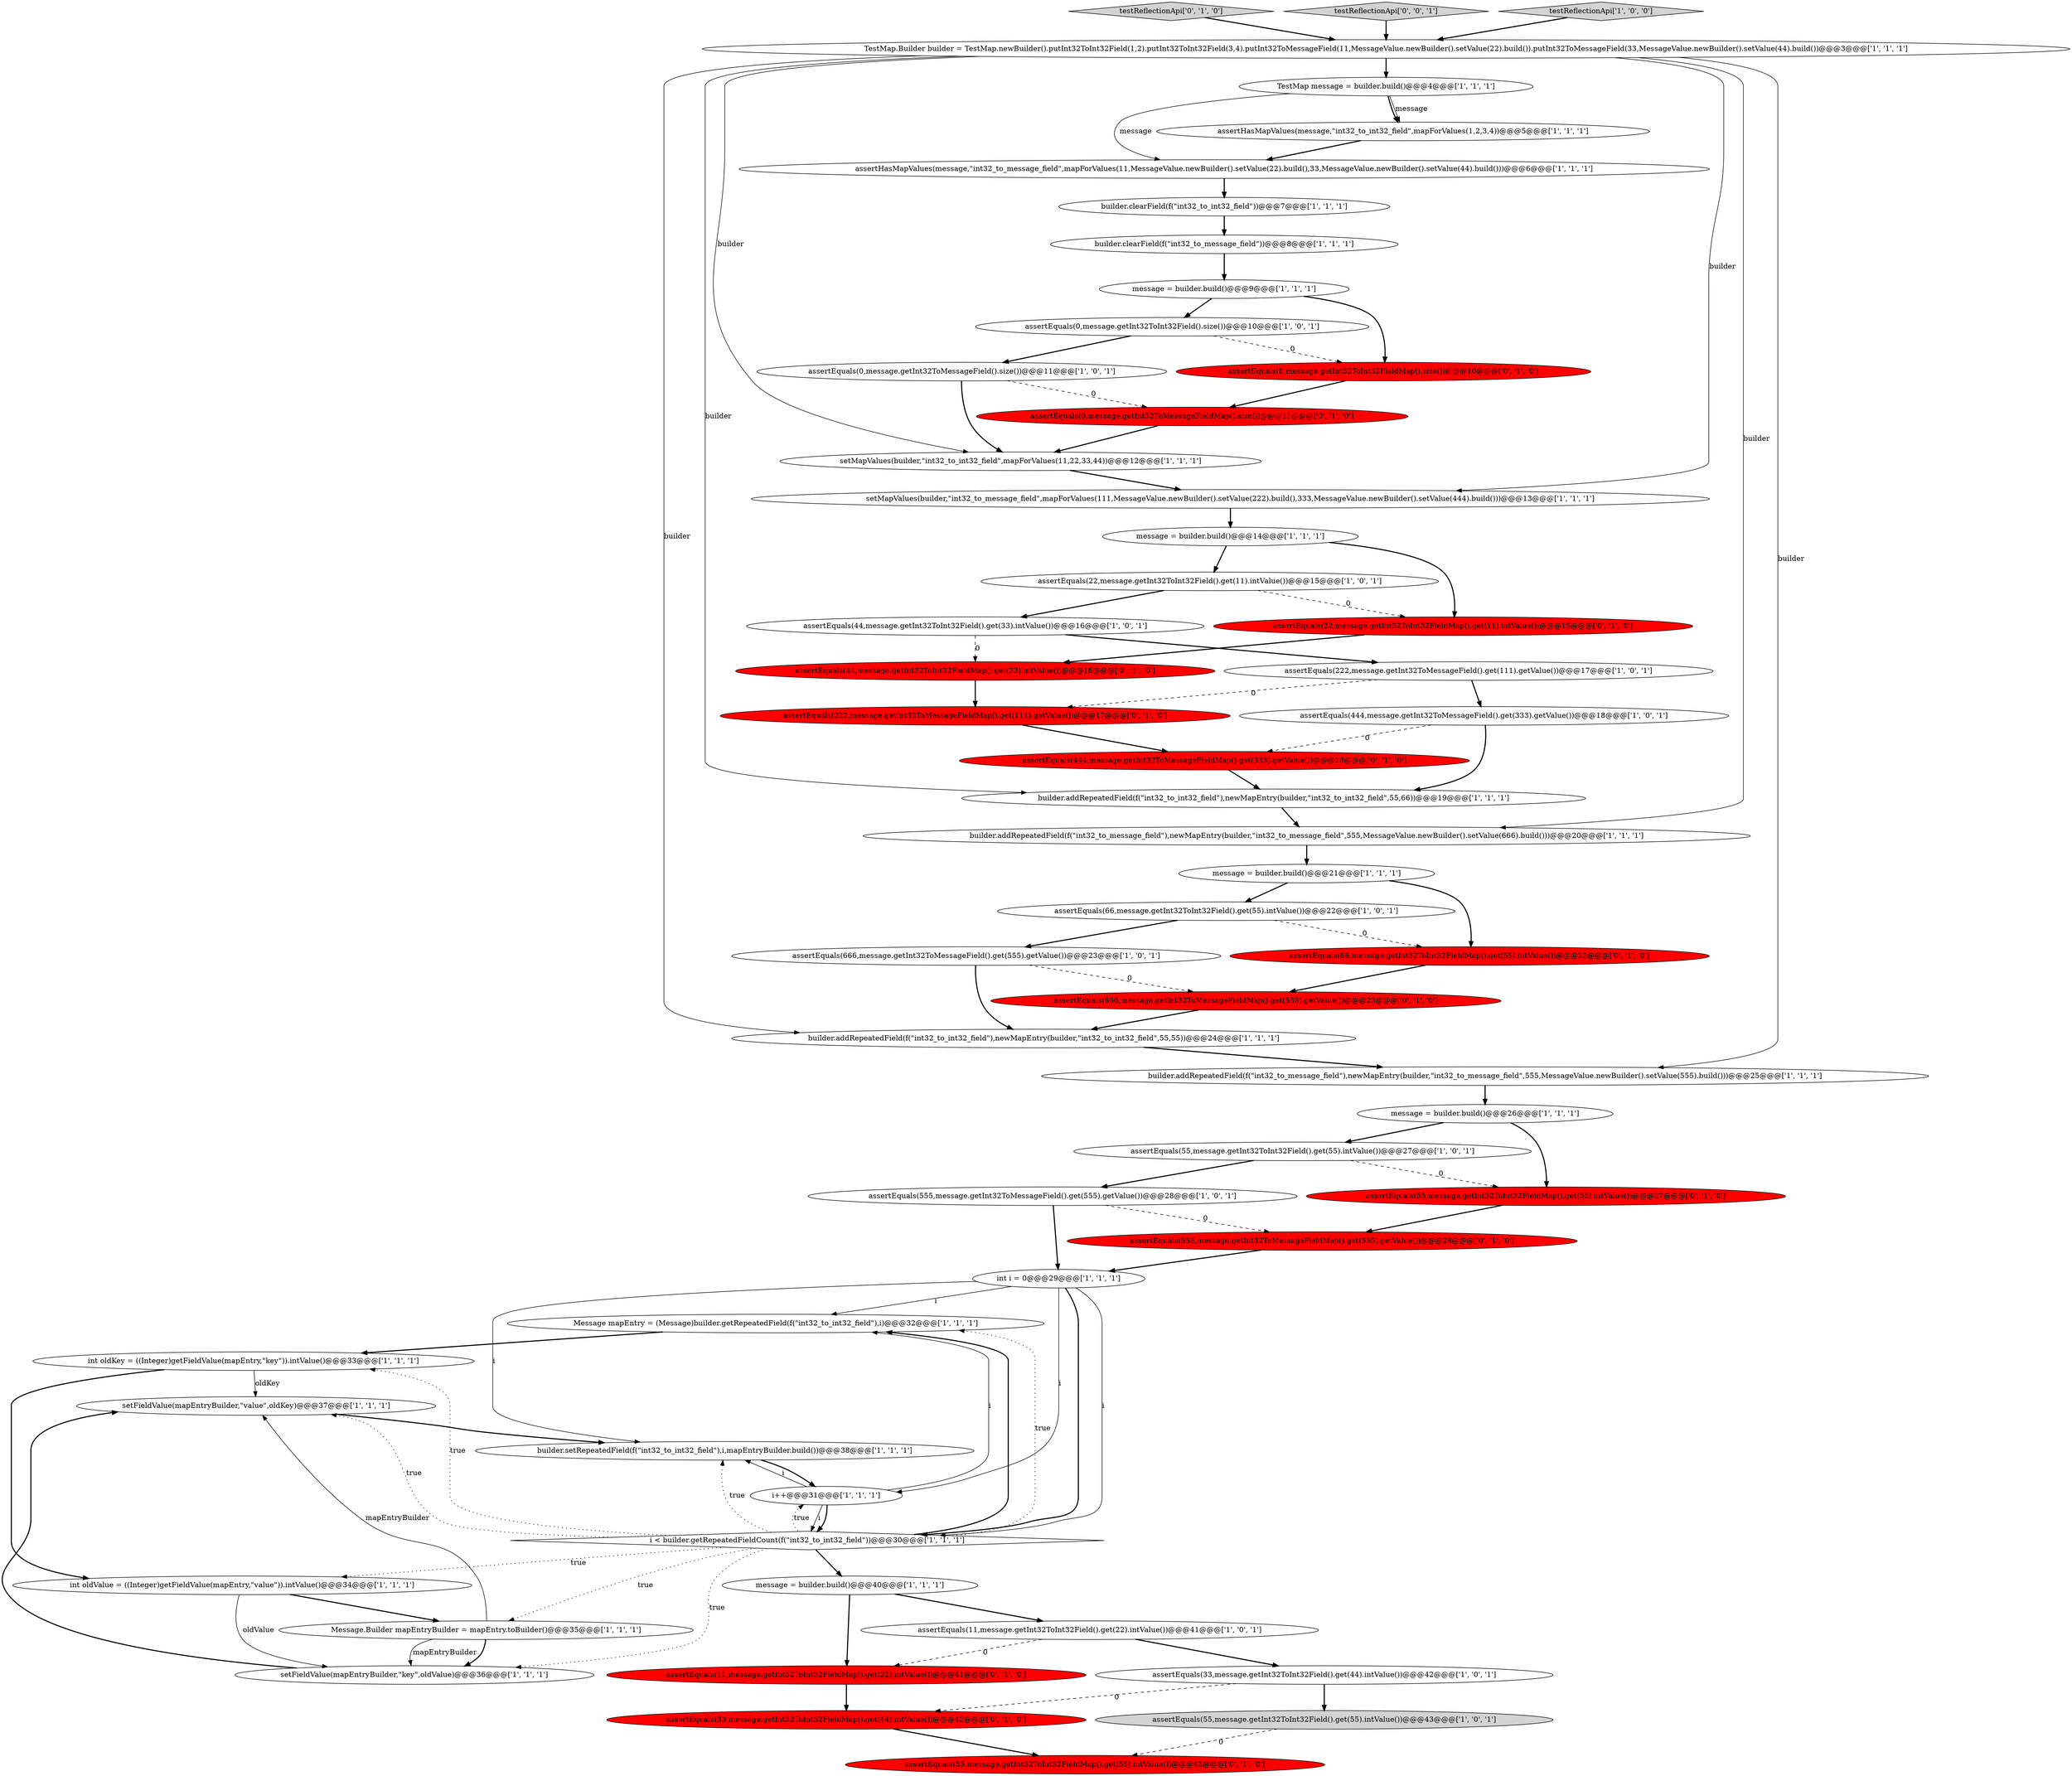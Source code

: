 digraph {
3 [style = filled, label = "message = builder.build()@@@9@@@['1', '1', '1']", fillcolor = white, shape = ellipse image = "AAA0AAABBB1BBB"];
7 [style = filled, label = "setFieldValue(mapEntryBuilder,\"value\",oldKey)@@@37@@@['1', '1', '1']", fillcolor = white, shape = ellipse image = "AAA0AAABBB1BBB"];
24 [style = filled, label = "message = builder.build()@@@21@@@['1', '1', '1']", fillcolor = white, shape = ellipse image = "AAA0AAABBB1BBB"];
53 [style = filled, label = "assertEquals(66,message.getInt32ToInt32FieldMap().get(55).intValue())@@@22@@@['0', '1', '0']", fillcolor = red, shape = ellipse image = "AAA1AAABBB2BBB"];
49 [style = filled, label = "assertEquals(0,message.getInt32ToInt32FieldMap().size())@@@10@@@['0', '1', '0']", fillcolor = red, shape = ellipse image = "AAA1AAABBB2BBB"];
47 [style = filled, label = "assertEquals(666,message.getInt32ToMessageFieldMap().get(555).getValue())@@@23@@@['0', '1', '0']", fillcolor = red, shape = ellipse image = "AAA1AAABBB2BBB"];
46 [style = filled, label = "assertEquals(11,message.getInt32ToInt32FieldMap().get(22).intValue())@@@41@@@['0', '1', '0']", fillcolor = red, shape = ellipse image = "AAA1AAABBB2BBB"];
10 [style = filled, label = "TestMap message = builder.build()@@@4@@@['1', '1', '1']", fillcolor = white, shape = ellipse image = "AAA0AAABBB1BBB"];
2 [style = filled, label = "builder.addRepeatedField(f(\"int32_to_int32_field\"),newMapEntry(builder,\"int32_to_int32_field\",55,66))@@@19@@@['1', '1', '1']", fillcolor = white, shape = ellipse image = "AAA0AAABBB1BBB"];
26 [style = filled, label = "assertEquals(33,message.getInt32ToInt32Field().get(44).intValue())@@@42@@@['1', '0', '1']", fillcolor = white, shape = ellipse image = "AAA0AAABBB1BBB"];
11 [style = filled, label = "assertEquals(22,message.getInt32ToInt32Field().get(11).intValue())@@@15@@@['1', '0', '1']", fillcolor = white, shape = ellipse image = "AAA0AAABBB1BBB"];
51 [style = filled, label = "testReflectionApi['0', '1', '0']", fillcolor = lightgray, shape = diamond image = "AAA0AAABBB2BBB"];
52 [style = filled, label = "assertEquals(222,message.getInt32ToMessageFieldMap().get(111).getValue())@@@17@@@['0', '1', '0']", fillcolor = red, shape = ellipse image = "AAA1AAABBB2BBB"];
5 [style = filled, label = "assertHasMapValues(message,\"int32_to_message_field\",mapForValues(11,MessageValue.newBuilder().setValue(22).build(),33,MessageValue.newBuilder().setValue(44).build()))@@@6@@@['1', '1', '1']", fillcolor = white, shape = ellipse image = "AAA0AAABBB1BBB"];
20 [style = filled, label = "setMapValues(builder,\"int32_to_message_field\",mapForValues(111,MessageValue.newBuilder().setValue(222).build(),333,MessageValue.newBuilder().setValue(444).build()))@@@13@@@['1', '1', '1']", fillcolor = white, shape = ellipse image = "AAA0AAABBB1BBB"];
25 [style = filled, label = "assertEquals(0,message.getInt32ToMessageField().size())@@@11@@@['1', '0', '1']", fillcolor = white, shape = ellipse image = "AAA0AAABBB1BBB"];
27 [style = filled, label = "assertEquals(444,message.getInt32ToMessageField().get(333).getValue())@@@18@@@['1', '0', '1']", fillcolor = white, shape = ellipse image = "AAA0AAABBB1BBB"];
36 [style = filled, label = "setFieldValue(mapEntryBuilder,\"key\",oldValue)@@@36@@@['1', '1', '1']", fillcolor = white, shape = ellipse image = "AAA0AAABBB1BBB"];
37 [style = filled, label = "builder.clearField(f(\"int32_to_int32_field\"))@@@7@@@['1', '1', '1']", fillcolor = white, shape = ellipse image = "AAA0AAABBB1BBB"];
55 [style = filled, label = "testReflectionApi['0', '0', '1']", fillcolor = lightgray, shape = diamond image = "AAA0AAABBB3BBB"];
54 [style = filled, label = "assertEquals(555,message.getInt32ToMessageFieldMap().get(555).getValue())@@@28@@@['0', '1', '0']", fillcolor = red, shape = ellipse image = "AAA1AAABBB2BBB"];
43 [style = filled, label = "assertEquals(55,message.getInt32ToInt32FieldMap().get(55).intValue())@@@43@@@['0', '1', '0']", fillcolor = red, shape = ellipse image = "AAA1AAABBB2BBB"];
14 [style = filled, label = "builder.addRepeatedField(f(\"int32_to_message_field\"),newMapEntry(builder,\"int32_to_message_field\",555,MessageValue.newBuilder().setValue(666).build()))@@@20@@@['1', '1', '1']", fillcolor = white, shape = ellipse image = "AAA0AAABBB1BBB"];
15 [style = filled, label = "Message mapEntry = (Message)builder.getRepeatedField(f(\"int32_to_int32_field\"),i)@@@32@@@['1', '1', '1']", fillcolor = white, shape = ellipse image = "AAA0AAABBB1BBB"];
9 [style = filled, label = "assertEquals(555,message.getInt32ToMessageField().get(555).getValue())@@@28@@@['1', '0', '1']", fillcolor = white, shape = ellipse image = "AAA0AAABBB1BBB"];
8 [style = filled, label = "builder.setRepeatedField(f(\"int32_to_int32_field\"),i,mapEntryBuilder.build())@@@38@@@['1', '1', '1']", fillcolor = white, shape = ellipse image = "AAA0AAABBB1BBB"];
0 [style = filled, label = "assertEquals(0,message.getInt32ToInt32Field().size())@@@10@@@['1', '0', '1']", fillcolor = white, shape = ellipse image = "AAA0AAABBB1BBB"];
33 [style = filled, label = "int oldKey = ((Integer)getFieldValue(mapEntry,\"key\")).intValue()@@@33@@@['1', '1', '1']", fillcolor = white, shape = ellipse image = "AAA0AAABBB1BBB"];
40 [style = filled, label = "Message.Builder mapEntryBuilder = mapEntry.toBuilder()@@@35@@@['1', '1', '1']", fillcolor = white, shape = ellipse image = "AAA0AAABBB1BBB"];
18 [style = filled, label = "int oldValue = ((Integer)getFieldValue(mapEntry,\"value\")).intValue()@@@34@@@['1', '1', '1']", fillcolor = white, shape = ellipse image = "AAA0AAABBB1BBB"];
29 [style = filled, label = "testReflectionApi['1', '0', '0']", fillcolor = lightgray, shape = diamond image = "AAA0AAABBB1BBB"];
34 [style = filled, label = "message = builder.build()@@@40@@@['1', '1', '1']", fillcolor = white, shape = ellipse image = "AAA0AAABBB1BBB"];
39 [style = filled, label = "TestMap.Builder builder = TestMap.newBuilder().putInt32ToInt32Field(1,2).putInt32ToInt32Field(3,4).putInt32ToMessageField(11,MessageValue.newBuilder().setValue(22).build()).putInt32ToMessageField(33,MessageValue.newBuilder().setValue(44).build())@@@3@@@['1', '1', '1']", fillcolor = white, shape = ellipse image = "AAA0AAABBB1BBB"];
19 [style = filled, label = "int i = 0@@@29@@@['1', '1', '1']", fillcolor = white, shape = ellipse image = "AAA0AAABBB1BBB"];
4 [style = filled, label = "builder.addRepeatedField(f(\"int32_to_int32_field\"),newMapEntry(builder,\"int32_to_int32_field\",55,55))@@@24@@@['1', '1', '1']", fillcolor = white, shape = ellipse image = "AAA0AAABBB1BBB"];
38 [style = filled, label = "builder.addRepeatedField(f(\"int32_to_message_field\"),newMapEntry(builder,\"int32_to_message_field\",555,MessageValue.newBuilder().setValue(555).build()))@@@25@@@['1', '1', '1']", fillcolor = white, shape = ellipse image = "AAA0AAABBB1BBB"];
48 [style = filled, label = "assertEquals(22,message.getInt32ToInt32FieldMap().get(11).intValue())@@@15@@@['0', '1', '0']", fillcolor = red, shape = ellipse image = "AAA1AAABBB2BBB"];
32 [style = filled, label = "setMapValues(builder,\"int32_to_int32_field\",mapForValues(11,22,33,44))@@@12@@@['1', '1', '1']", fillcolor = white, shape = ellipse image = "AAA0AAABBB1BBB"];
6 [style = filled, label = "assertEquals(66,message.getInt32ToInt32Field().get(55).intValue())@@@22@@@['1', '0', '1']", fillcolor = white, shape = ellipse image = "AAA0AAABBB1BBB"];
22 [style = filled, label = "assertEquals(222,message.getInt32ToMessageField().get(111).getValue())@@@17@@@['1', '0', '1']", fillcolor = white, shape = ellipse image = "AAA0AAABBB1BBB"];
44 [style = filled, label = "assertEquals(44,message.getInt32ToInt32FieldMap().get(33).intValue())@@@16@@@['0', '1', '0']", fillcolor = red, shape = ellipse image = "AAA1AAABBB2BBB"];
1 [style = filled, label = "builder.clearField(f(\"int32_to_message_field\"))@@@8@@@['1', '1', '1']", fillcolor = white, shape = ellipse image = "AAA0AAABBB1BBB"];
13 [style = filled, label = "assertEquals(44,message.getInt32ToInt32Field().get(33).intValue())@@@16@@@['1', '0', '1']", fillcolor = white, shape = ellipse image = "AAA0AAABBB1BBB"];
23 [style = filled, label = "assertEquals(666,message.getInt32ToMessageField().get(555).getValue())@@@23@@@['1', '0', '1']", fillcolor = white, shape = ellipse image = "AAA0AAABBB1BBB"];
17 [style = filled, label = "assertEquals(55,message.getInt32ToInt32Field().get(55).intValue())@@@43@@@['1', '0', '1']", fillcolor = lightgray, shape = ellipse image = "AAA0AAABBB1BBB"];
30 [style = filled, label = "assertHasMapValues(message,\"int32_to_int32_field\",mapForValues(1,2,3,4))@@@5@@@['1', '1', '1']", fillcolor = white, shape = ellipse image = "AAA0AAABBB1BBB"];
12 [style = filled, label = "i < builder.getRepeatedFieldCount(f(\"int32_to_int32_field\"))@@@30@@@['1', '1', '1']", fillcolor = white, shape = diamond image = "AAA0AAABBB1BBB"];
41 [style = filled, label = "assertEquals(0,message.getInt32ToMessageFieldMap().size())@@@11@@@['0', '1', '0']", fillcolor = red, shape = ellipse image = "AAA1AAABBB2BBB"];
50 [style = filled, label = "assertEquals(33,message.getInt32ToInt32FieldMap().get(44).intValue())@@@42@@@['0', '1', '0']", fillcolor = red, shape = ellipse image = "AAA1AAABBB2BBB"];
31 [style = filled, label = "assertEquals(55,message.getInt32ToInt32Field().get(55).intValue())@@@27@@@['1', '0', '1']", fillcolor = white, shape = ellipse image = "AAA0AAABBB1BBB"];
21 [style = filled, label = "message = builder.build()@@@14@@@['1', '1', '1']", fillcolor = white, shape = ellipse image = "AAA0AAABBB1BBB"];
16 [style = filled, label = "assertEquals(11,message.getInt32ToInt32Field().get(22).intValue())@@@41@@@['1', '0', '1']", fillcolor = white, shape = ellipse image = "AAA0AAABBB1BBB"];
45 [style = filled, label = "assertEquals(444,message.getInt32ToMessageFieldMap().get(333).getValue())@@@18@@@['0', '1', '0']", fillcolor = red, shape = ellipse image = "AAA1AAABBB2BBB"];
28 [style = filled, label = "message = builder.build()@@@26@@@['1', '1', '1']", fillcolor = white, shape = ellipse image = "AAA0AAABBB1BBB"];
35 [style = filled, label = "i++@@@31@@@['1', '1', '1']", fillcolor = white, shape = ellipse image = "AAA0AAABBB1BBB"];
42 [style = filled, label = "assertEquals(55,message.getInt32ToInt32FieldMap().get(55).intValue())@@@27@@@['0', '1', '0']", fillcolor = red, shape = ellipse image = "AAA1AAABBB2BBB"];
14->24 [style = bold, label=""];
34->46 [style = bold, label=""];
12->40 [style = dotted, label="true"];
31->9 [style = bold, label=""];
12->8 [style = dotted, label="true"];
12->15 [style = dotted, label="true"];
21->48 [style = bold, label=""];
53->47 [style = bold, label=""];
7->8 [style = bold, label=""];
22->52 [style = dashed, label="0"];
54->19 [style = bold, label=""];
18->36 [style = solid, label="oldValue"];
12->35 [style = dotted, label="true"];
26->50 [style = dashed, label="0"];
33->18 [style = bold, label=""];
0->25 [style = bold, label=""];
11->13 [style = bold, label=""];
2->14 [style = bold, label=""];
51->39 [style = bold, label=""];
19->8 [style = solid, label="i"];
13->22 [style = bold, label=""];
28->42 [style = bold, label=""];
46->50 [style = bold, label=""];
19->15 [style = solid, label="i"];
0->49 [style = dashed, label="0"];
27->45 [style = dashed, label="0"];
24->53 [style = bold, label=""];
10->30 [style = solid, label="message"];
32->20 [style = bold, label=""];
11->48 [style = dashed, label="0"];
27->2 [style = bold, label=""];
12->33 [style = dotted, label="true"];
35->12 [style = bold, label=""];
5->37 [style = bold, label=""];
41->32 [style = bold, label=""];
4->38 [style = bold, label=""];
50->43 [style = bold, label=""];
17->43 [style = dashed, label="0"];
26->17 [style = bold, label=""];
19->12 [style = bold, label=""];
38->28 [style = bold, label=""];
29->39 [style = bold, label=""];
35->12 [style = solid, label="i"];
37->1 [style = bold, label=""];
16->26 [style = bold, label=""];
52->45 [style = bold, label=""];
12->18 [style = dotted, label="true"];
48->44 [style = bold, label=""];
6->53 [style = dashed, label="0"];
25->41 [style = dashed, label="0"];
3->0 [style = bold, label=""];
10->5 [style = solid, label="message"];
13->44 [style = dashed, label="0"];
21->11 [style = bold, label=""];
49->41 [style = bold, label=""];
33->7 [style = solid, label="oldKey"];
39->38 [style = solid, label="builder"];
12->7 [style = dotted, label="true"];
35->8 [style = solid, label="i"];
15->33 [style = bold, label=""];
19->35 [style = solid, label="i"];
39->32 [style = solid, label="builder"];
6->23 [style = bold, label=""];
28->31 [style = bold, label=""];
18->40 [style = bold, label=""];
12->36 [style = dotted, label="true"];
1->3 [style = bold, label=""];
31->42 [style = dashed, label="0"];
39->2 [style = solid, label="builder"];
55->39 [style = bold, label=""];
45->2 [style = bold, label=""];
8->35 [style = bold, label=""];
30->5 [style = bold, label=""];
40->36 [style = bold, label=""];
34->16 [style = bold, label=""];
9->19 [style = bold, label=""];
10->30 [style = bold, label=""];
12->15 [style = bold, label=""];
39->20 [style = solid, label="builder"];
25->32 [style = bold, label=""];
23->4 [style = bold, label=""];
12->34 [style = bold, label=""];
35->15 [style = solid, label="i"];
16->46 [style = dashed, label="0"];
20->21 [style = bold, label=""];
39->14 [style = solid, label="builder"];
19->12 [style = solid, label="i"];
23->47 [style = dashed, label="0"];
22->27 [style = bold, label=""];
36->7 [style = bold, label=""];
39->10 [style = bold, label=""];
44->52 [style = bold, label=""];
40->36 [style = solid, label="mapEntryBuilder"];
3->49 [style = bold, label=""];
39->4 [style = solid, label="builder"];
42->54 [style = bold, label=""];
24->6 [style = bold, label=""];
9->54 [style = dashed, label="0"];
40->7 [style = solid, label="mapEntryBuilder"];
47->4 [style = bold, label=""];
}
